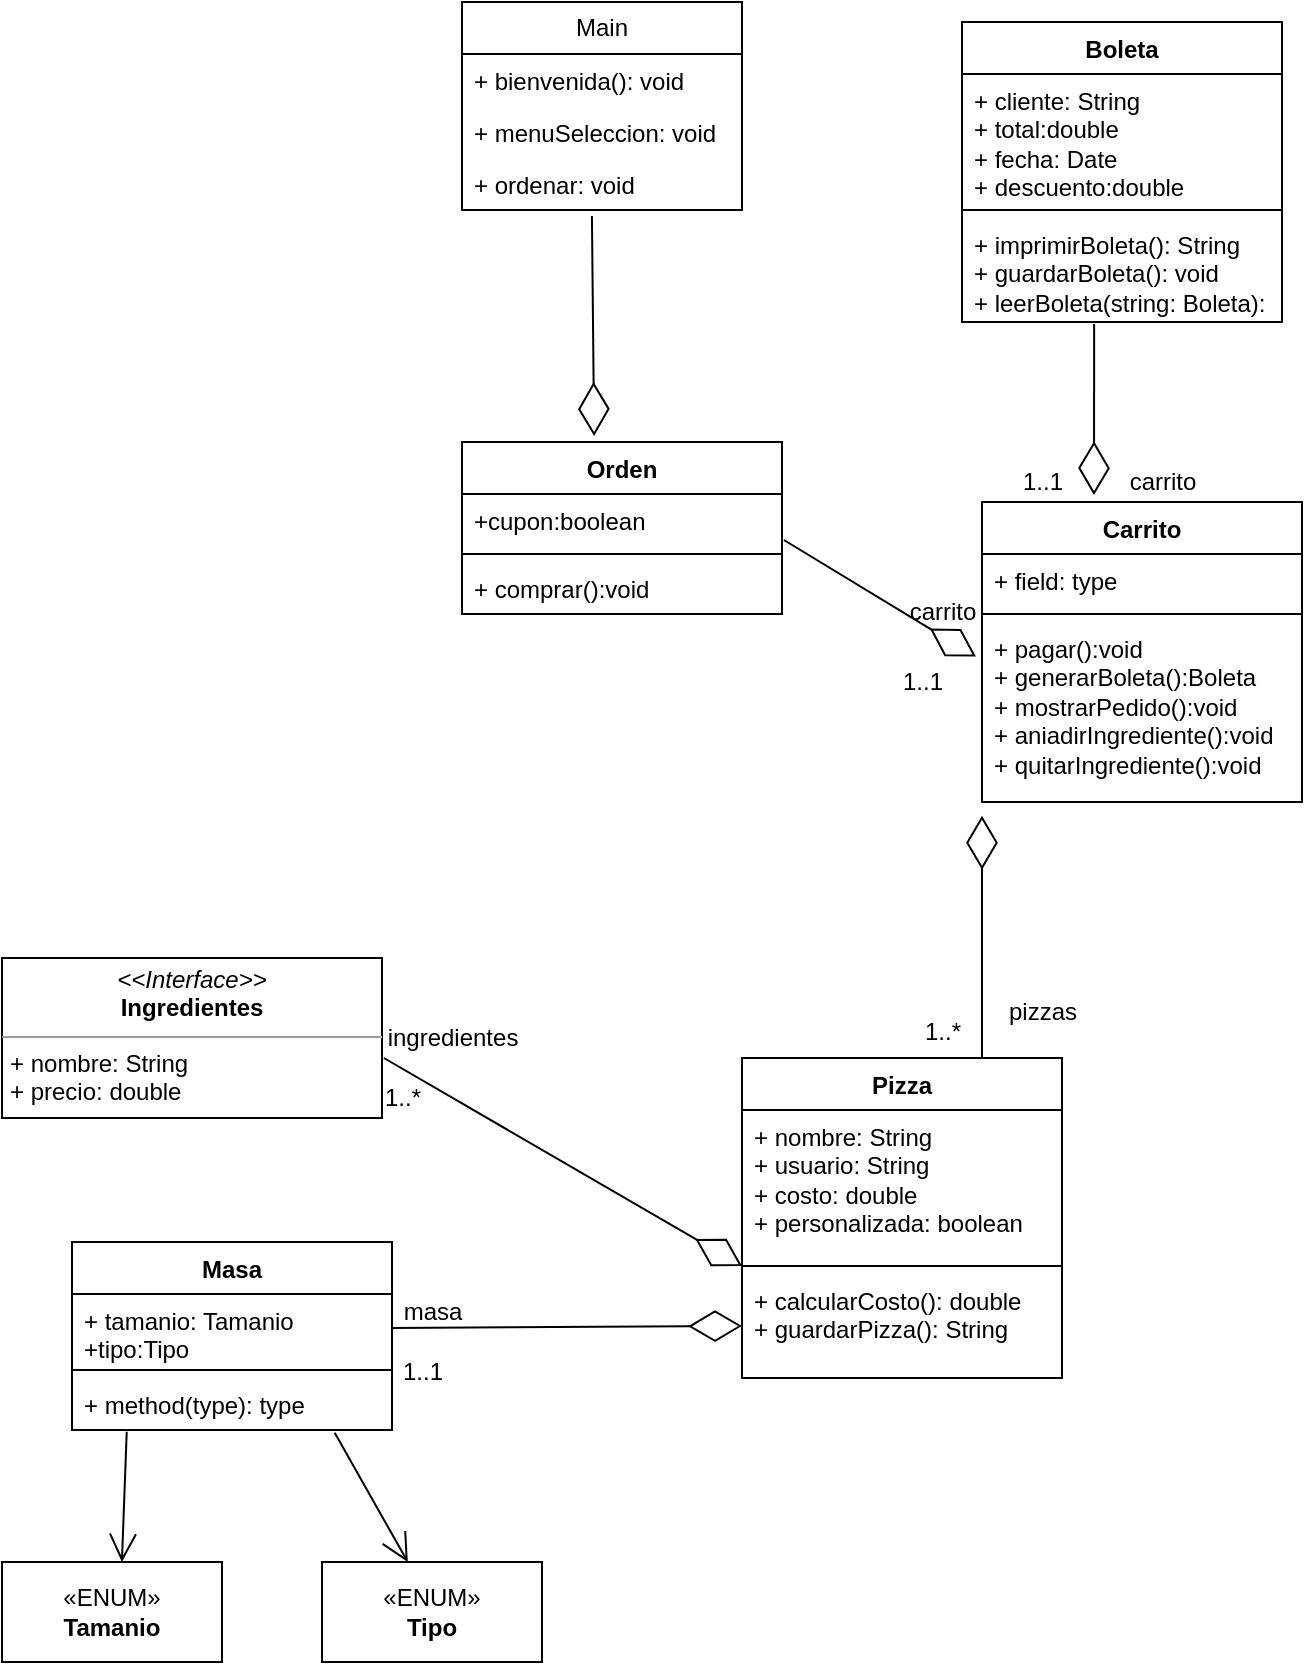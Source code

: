 <mxfile version="21.1.5" type="github">
  <diagram id="C5RBs43oDa-KdzZeNtuy" name="Page-1">
    <mxGraphModel dx="1674" dy="802" grid="1" gridSize="10" guides="1" tooltips="1" connect="1" arrows="1" fold="1" page="1" pageScale="1" pageWidth="827" pageHeight="1169" math="0" shadow="0">
      <root>
        <mxCell id="WIyWlLk6GJQsqaUBKTNV-0" />
        <mxCell id="WIyWlLk6GJQsqaUBKTNV-1" parent="WIyWlLk6GJQsqaUBKTNV-0" />
        <mxCell id="o7-rq1GS53H3N4p7xz0o-0" value="Orden" style="swimlane;fontStyle=1;align=center;verticalAlign=top;childLayout=stackLayout;horizontal=1;startSize=26;horizontalStack=0;resizeParent=1;resizeParentMax=0;resizeLast=0;collapsible=1;marginBottom=0;whiteSpace=wrap;html=1;" vertex="1" parent="WIyWlLk6GJQsqaUBKTNV-1">
          <mxGeometry x="230" y="390" width="160" height="86" as="geometry" />
        </mxCell>
        <mxCell id="o7-rq1GS53H3N4p7xz0o-1" value="+cupon:boolean" style="text;strokeColor=none;fillColor=none;align=left;verticalAlign=top;spacingLeft=4;spacingRight=4;overflow=hidden;rotatable=0;points=[[0,0.5],[1,0.5]];portConstraint=eastwest;whiteSpace=wrap;html=1;" vertex="1" parent="o7-rq1GS53H3N4p7xz0o-0">
          <mxGeometry y="26" width="160" height="26" as="geometry" />
        </mxCell>
        <mxCell id="o7-rq1GS53H3N4p7xz0o-2" value="" style="line;strokeWidth=1;fillColor=none;align=left;verticalAlign=middle;spacingTop=-1;spacingLeft=3;spacingRight=3;rotatable=0;labelPosition=right;points=[];portConstraint=eastwest;strokeColor=inherit;" vertex="1" parent="o7-rq1GS53H3N4p7xz0o-0">
          <mxGeometry y="52" width="160" height="8" as="geometry" />
        </mxCell>
        <mxCell id="o7-rq1GS53H3N4p7xz0o-3" value="+ comprar():void" style="text;strokeColor=none;fillColor=none;align=left;verticalAlign=top;spacingLeft=4;spacingRight=4;overflow=hidden;rotatable=0;points=[[0,0.5],[1,0.5]];portConstraint=eastwest;whiteSpace=wrap;html=1;" vertex="1" parent="o7-rq1GS53H3N4p7xz0o-0">
          <mxGeometry y="60" width="160" height="26" as="geometry" />
        </mxCell>
        <mxCell id="o7-rq1GS53H3N4p7xz0o-4" value="&lt;p style=&quot;margin:0px;margin-top:4px;text-align:center;&quot;&gt;&lt;i&gt;&amp;lt;&amp;lt;Interface&amp;gt;&amp;gt;&lt;/i&gt;&lt;br&gt;&lt;b&gt;Ingredientes&lt;/b&gt;&lt;/p&gt;&lt;hr size=&quot;1&quot;&gt;&lt;p style=&quot;margin:0px;margin-left:4px;&quot;&gt;+ nombre: String&lt;br&gt;+ precio: double&lt;/p&gt;&lt;hr size=&quot;1&quot;&gt;&lt;p style=&quot;margin:0px;margin-left:4px;&quot;&gt;&lt;br&gt;&lt;/p&gt;" style="verticalAlign=top;align=left;overflow=fill;fontSize=12;fontFamily=Helvetica;html=1;whiteSpace=wrap;" vertex="1" parent="WIyWlLk6GJQsqaUBKTNV-1">
          <mxGeometry y="648" width="190" height="80" as="geometry" />
        </mxCell>
        <mxCell id="o7-rq1GS53H3N4p7xz0o-5" value="Masa" style="swimlane;fontStyle=1;align=center;verticalAlign=top;childLayout=stackLayout;horizontal=1;startSize=26;horizontalStack=0;resizeParent=1;resizeParentMax=0;resizeLast=0;collapsible=1;marginBottom=0;whiteSpace=wrap;html=1;" vertex="1" parent="WIyWlLk6GJQsqaUBKTNV-1">
          <mxGeometry x="35" y="790" width="160" height="94" as="geometry" />
        </mxCell>
        <mxCell id="o7-rq1GS53H3N4p7xz0o-6" value="+ tamanio: Tamanio&lt;br&gt;+tipo:Tipo" style="text;strokeColor=none;fillColor=none;align=left;verticalAlign=top;spacingLeft=4;spacingRight=4;overflow=hidden;rotatable=0;points=[[0,0.5],[1,0.5]];portConstraint=eastwest;whiteSpace=wrap;html=1;" vertex="1" parent="o7-rq1GS53H3N4p7xz0o-5">
          <mxGeometry y="26" width="160" height="34" as="geometry" />
        </mxCell>
        <mxCell id="o7-rq1GS53H3N4p7xz0o-7" value="" style="line;strokeWidth=1;fillColor=none;align=left;verticalAlign=middle;spacingTop=-1;spacingLeft=3;spacingRight=3;rotatable=0;labelPosition=right;points=[];portConstraint=eastwest;strokeColor=inherit;" vertex="1" parent="o7-rq1GS53H3N4p7xz0o-5">
          <mxGeometry y="60" width="160" height="8" as="geometry" />
        </mxCell>
        <mxCell id="o7-rq1GS53H3N4p7xz0o-8" value="+ method(type): type" style="text;strokeColor=none;fillColor=none;align=left;verticalAlign=top;spacingLeft=4;spacingRight=4;overflow=hidden;rotatable=0;points=[[0,0.5],[1,0.5]];portConstraint=eastwest;whiteSpace=wrap;html=1;" vertex="1" parent="o7-rq1GS53H3N4p7xz0o-5">
          <mxGeometry y="68" width="160" height="26" as="geometry" />
        </mxCell>
        <mxCell id="o7-rq1GS53H3N4p7xz0o-9" value="«ENUM»&lt;br&gt;&lt;b&gt;Tipo&lt;/b&gt;" style="html=1;whiteSpace=wrap;" vertex="1" parent="WIyWlLk6GJQsqaUBKTNV-1">
          <mxGeometry x="160" y="950" width="110" height="50" as="geometry" />
        </mxCell>
        <mxCell id="o7-rq1GS53H3N4p7xz0o-10" value="«ENUM»&lt;br&gt;&lt;b&gt;Tamanio&lt;/b&gt;" style="html=1;whiteSpace=wrap;" vertex="1" parent="WIyWlLk6GJQsqaUBKTNV-1">
          <mxGeometry y="950" width="110" height="50" as="geometry" />
        </mxCell>
        <mxCell id="o7-rq1GS53H3N4p7xz0o-15" value="" style="endArrow=open;endFill=1;endSize=12;html=1;rounded=0;exitX=0.171;exitY=1.033;exitDx=0;exitDy=0;exitPerimeter=0;entryX=0.545;entryY=0;entryDx=0;entryDy=0;entryPerimeter=0;" edge="1" parent="WIyWlLk6GJQsqaUBKTNV-1" source="o7-rq1GS53H3N4p7xz0o-8" target="o7-rq1GS53H3N4p7xz0o-10">
          <mxGeometry width="160" relative="1" as="geometry">
            <mxPoint x="40" y="900" as="sourcePoint" />
            <mxPoint x="200" y="900" as="targetPoint" />
          </mxGeometry>
        </mxCell>
        <mxCell id="o7-rq1GS53H3N4p7xz0o-16" value="" style="endArrow=open;endFill=1;endSize=12;html=1;rounded=0;exitX=0.821;exitY=1.055;exitDx=0;exitDy=0;exitPerimeter=0;entryX=0.39;entryY=0;entryDx=0;entryDy=0;entryPerimeter=0;" edge="1" parent="WIyWlLk6GJQsqaUBKTNV-1" source="o7-rq1GS53H3N4p7xz0o-8" target="o7-rq1GS53H3N4p7xz0o-9">
          <mxGeometry width="160" relative="1" as="geometry">
            <mxPoint x="40" y="900" as="sourcePoint" />
            <mxPoint x="200" y="900" as="targetPoint" />
          </mxGeometry>
        </mxCell>
        <mxCell id="o7-rq1GS53H3N4p7xz0o-17" value="Pizza" style="swimlane;fontStyle=1;align=center;verticalAlign=top;childLayout=stackLayout;horizontal=1;startSize=26;horizontalStack=0;resizeParent=1;resizeParentMax=0;resizeLast=0;collapsible=1;marginBottom=0;whiteSpace=wrap;html=1;" vertex="1" parent="WIyWlLk6GJQsqaUBKTNV-1">
          <mxGeometry x="370" y="698" width="160" height="160" as="geometry" />
        </mxCell>
        <mxCell id="o7-rq1GS53H3N4p7xz0o-18" value="+ nombre: String&lt;br&gt;+ usuario: String&lt;br&gt;+ costo: double&lt;br&gt;+ personalizada: boolean" style="text;strokeColor=none;fillColor=none;align=left;verticalAlign=top;spacingLeft=4;spacingRight=4;overflow=hidden;rotatable=0;points=[[0,0.5],[1,0.5]];portConstraint=eastwest;whiteSpace=wrap;html=1;" vertex="1" parent="o7-rq1GS53H3N4p7xz0o-17">
          <mxGeometry y="26" width="160" height="74" as="geometry" />
        </mxCell>
        <mxCell id="o7-rq1GS53H3N4p7xz0o-19" value="" style="line;strokeWidth=1;fillColor=none;align=left;verticalAlign=middle;spacingTop=-1;spacingLeft=3;spacingRight=3;rotatable=0;labelPosition=right;points=[];portConstraint=eastwest;strokeColor=inherit;" vertex="1" parent="o7-rq1GS53H3N4p7xz0o-17">
          <mxGeometry y="100" width="160" height="8" as="geometry" />
        </mxCell>
        <mxCell id="o7-rq1GS53H3N4p7xz0o-20" value="+ calcularCosto(): double&lt;br&gt;+ guardarPizza(): String" style="text;strokeColor=none;fillColor=none;align=left;verticalAlign=top;spacingLeft=4;spacingRight=4;overflow=hidden;rotatable=0;points=[[0,0.5],[1,0.5]];portConstraint=eastwest;whiteSpace=wrap;html=1;" vertex="1" parent="o7-rq1GS53H3N4p7xz0o-17">
          <mxGeometry y="108" width="160" height="52" as="geometry" />
        </mxCell>
        <mxCell id="o7-rq1GS53H3N4p7xz0o-22" value="" style="endArrow=diamondThin;endFill=0;endSize=24;html=1;rounded=0;entryX=0;entryY=-0.077;entryDx=0;entryDy=0;entryPerimeter=0;exitX=1.005;exitY=0.625;exitDx=0;exitDy=0;exitPerimeter=0;" edge="1" parent="WIyWlLk6GJQsqaUBKTNV-1" source="o7-rq1GS53H3N4p7xz0o-4" target="o7-rq1GS53H3N4p7xz0o-20">
          <mxGeometry width="160" relative="1" as="geometry">
            <mxPoint x="200" y="730" as="sourcePoint" />
            <mxPoint x="360" y="730" as="targetPoint" />
          </mxGeometry>
        </mxCell>
        <mxCell id="o7-rq1GS53H3N4p7xz0o-23" value="" style="endArrow=diamondThin;endFill=0;endSize=24;html=1;rounded=0;entryX=0;entryY=0.5;entryDx=0;entryDy=0;exitX=1;exitY=0.5;exitDx=0;exitDy=0;" edge="1" parent="WIyWlLk6GJQsqaUBKTNV-1" source="o7-rq1GS53H3N4p7xz0o-6" target="o7-rq1GS53H3N4p7xz0o-20">
          <mxGeometry width="160" relative="1" as="geometry">
            <mxPoint x="200" y="730" as="sourcePoint" />
            <mxPoint x="360" y="730" as="targetPoint" />
          </mxGeometry>
        </mxCell>
        <mxCell id="o7-rq1GS53H3N4p7xz0o-24" value="Carrito" style="swimlane;fontStyle=1;align=center;verticalAlign=top;childLayout=stackLayout;horizontal=1;startSize=26;horizontalStack=0;resizeParent=1;resizeParentMax=0;resizeLast=0;collapsible=1;marginBottom=0;whiteSpace=wrap;html=1;" vertex="1" parent="WIyWlLk6GJQsqaUBKTNV-1">
          <mxGeometry x="490" y="420" width="160" height="150" as="geometry" />
        </mxCell>
        <mxCell id="o7-rq1GS53H3N4p7xz0o-25" value="+ field: type" style="text;strokeColor=none;fillColor=none;align=left;verticalAlign=top;spacingLeft=4;spacingRight=4;overflow=hidden;rotatable=0;points=[[0,0.5],[1,0.5]];portConstraint=eastwest;whiteSpace=wrap;html=1;" vertex="1" parent="o7-rq1GS53H3N4p7xz0o-24">
          <mxGeometry y="26" width="160" height="26" as="geometry" />
        </mxCell>
        <mxCell id="o7-rq1GS53H3N4p7xz0o-26" value="" style="line;strokeWidth=1;fillColor=none;align=left;verticalAlign=middle;spacingTop=-1;spacingLeft=3;spacingRight=3;rotatable=0;labelPosition=right;points=[];portConstraint=eastwest;strokeColor=inherit;" vertex="1" parent="o7-rq1GS53H3N4p7xz0o-24">
          <mxGeometry y="52" width="160" height="8" as="geometry" />
        </mxCell>
        <mxCell id="o7-rq1GS53H3N4p7xz0o-27" value="+ pagar():void&lt;br&gt;+ generarBoleta():Boleta&lt;br&gt;+ mostrarPedido():void&lt;br&gt;+ aniadirIngrediente():void&lt;br&gt;+ quitarIngrediente():void" style="text;strokeColor=none;fillColor=none;align=left;verticalAlign=top;spacingLeft=4;spacingRight=4;overflow=hidden;rotatable=0;points=[[0,0.5],[1,0.5]];portConstraint=eastwest;whiteSpace=wrap;html=1;" vertex="1" parent="o7-rq1GS53H3N4p7xz0o-24">
          <mxGeometry y="60" width="160" height="90" as="geometry" />
        </mxCell>
        <mxCell id="o7-rq1GS53H3N4p7xz0o-29" value="ingredientes" style="text;html=1;align=center;verticalAlign=middle;resizable=0;points=[];autosize=1;strokeColor=none;fillColor=none;" vertex="1" parent="WIyWlLk6GJQsqaUBKTNV-1">
          <mxGeometry x="180" y="673" width="90" height="30" as="geometry" />
        </mxCell>
        <mxCell id="o7-rq1GS53H3N4p7xz0o-30" value="1..*" style="text;html=1;align=center;verticalAlign=middle;resizable=0;points=[];autosize=1;strokeColor=none;fillColor=none;" vertex="1" parent="WIyWlLk6GJQsqaUBKTNV-1">
          <mxGeometry x="180" y="703" width="40" height="30" as="geometry" />
        </mxCell>
        <mxCell id="o7-rq1GS53H3N4p7xz0o-31" value="masa" style="text;html=1;align=center;verticalAlign=middle;resizable=0;points=[];autosize=1;strokeColor=none;fillColor=none;" vertex="1" parent="WIyWlLk6GJQsqaUBKTNV-1">
          <mxGeometry x="190" y="810" width="50" height="30" as="geometry" />
        </mxCell>
        <mxCell id="o7-rq1GS53H3N4p7xz0o-32" value="1..1" style="text;html=1;align=center;verticalAlign=middle;resizable=0;points=[];autosize=1;strokeColor=none;fillColor=none;" vertex="1" parent="WIyWlLk6GJQsqaUBKTNV-1">
          <mxGeometry x="190" y="840" width="40" height="30" as="geometry" />
        </mxCell>
        <mxCell id="o7-rq1GS53H3N4p7xz0o-34" value="" style="endArrow=diamondThin;endFill=0;endSize=24;html=1;rounded=0;entryX=0;entryY=1.077;entryDx=0;entryDy=0;entryPerimeter=0;exitX=0.75;exitY=0;exitDx=0;exitDy=0;" edge="1" parent="WIyWlLk6GJQsqaUBKTNV-1" source="o7-rq1GS53H3N4p7xz0o-17" target="o7-rq1GS53H3N4p7xz0o-27">
          <mxGeometry width="160" relative="1" as="geometry">
            <mxPoint x="390" y="520" as="sourcePoint" />
            <mxPoint x="550" y="520" as="targetPoint" />
          </mxGeometry>
        </mxCell>
        <mxCell id="o7-rq1GS53H3N4p7xz0o-35" value="Boleta" style="swimlane;fontStyle=1;align=center;verticalAlign=top;childLayout=stackLayout;horizontal=1;startSize=26;horizontalStack=0;resizeParent=1;resizeParentMax=0;resizeLast=0;collapsible=1;marginBottom=0;whiteSpace=wrap;html=1;" vertex="1" parent="WIyWlLk6GJQsqaUBKTNV-1">
          <mxGeometry x="480" y="180" width="160" height="150" as="geometry" />
        </mxCell>
        <mxCell id="o7-rq1GS53H3N4p7xz0o-36" value="+ cliente: String&lt;br&gt;+ total:double&lt;br&gt;+ fecha: Date&lt;br&gt;+ descuento:double" style="text;strokeColor=none;fillColor=none;align=left;verticalAlign=top;spacingLeft=4;spacingRight=4;overflow=hidden;rotatable=0;points=[[0,0.5],[1,0.5]];portConstraint=eastwest;whiteSpace=wrap;html=1;" vertex="1" parent="o7-rq1GS53H3N4p7xz0o-35">
          <mxGeometry y="26" width="160" height="64" as="geometry" />
        </mxCell>
        <mxCell id="o7-rq1GS53H3N4p7xz0o-37" value="" style="line;strokeWidth=1;fillColor=none;align=left;verticalAlign=middle;spacingTop=-1;spacingLeft=3;spacingRight=3;rotatable=0;labelPosition=right;points=[];portConstraint=eastwest;strokeColor=inherit;" vertex="1" parent="o7-rq1GS53H3N4p7xz0o-35">
          <mxGeometry y="90" width="160" height="8" as="geometry" />
        </mxCell>
        <mxCell id="o7-rq1GS53H3N4p7xz0o-38" value="+ imprimirBoleta(): String&lt;br&gt;+ guardarBoleta(): void&lt;br&gt;+ leerBoleta(string: Boleta):&amp;nbsp;" style="text;strokeColor=none;fillColor=none;align=left;verticalAlign=top;spacingLeft=4;spacingRight=4;overflow=hidden;rotatable=0;points=[[0,0.5],[1,0.5]];portConstraint=eastwest;whiteSpace=wrap;html=1;" vertex="1" parent="o7-rq1GS53H3N4p7xz0o-35">
          <mxGeometry y="98" width="160" height="52" as="geometry" />
        </mxCell>
        <mxCell id="o7-rq1GS53H3N4p7xz0o-39" value="" style="endArrow=diamondThin;endFill=0;endSize=24;html=1;rounded=0;entryX=0.35;entryY=-0.023;entryDx=0;entryDy=0;entryPerimeter=0;exitX=0.413;exitY=1.019;exitDx=0;exitDy=0;exitPerimeter=0;" edge="1" parent="WIyWlLk6GJQsqaUBKTNV-1" source="o7-rq1GS53H3N4p7xz0o-38" target="o7-rq1GS53H3N4p7xz0o-24">
          <mxGeometry width="160" relative="1" as="geometry">
            <mxPoint x="280" y="390" as="sourcePoint" />
            <mxPoint x="440" y="390" as="targetPoint" />
          </mxGeometry>
        </mxCell>
        <mxCell id="o7-rq1GS53H3N4p7xz0o-40" value="carrito" style="text;html=1;align=center;verticalAlign=middle;resizable=0;points=[];autosize=1;strokeColor=none;fillColor=none;" vertex="1" parent="WIyWlLk6GJQsqaUBKTNV-1">
          <mxGeometry x="550" y="395" width="60" height="30" as="geometry" />
        </mxCell>
        <mxCell id="o7-rq1GS53H3N4p7xz0o-41" value="1..1" style="text;html=1;align=center;verticalAlign=middle;resizable=0;points=[];autosize=1;strokeColor=none;fillColor=none;" vertex="1" parent="WIyWlLk6GJQsqaUBKTNV-1">
          <mxGeometry x="500" y="395" width="40" height="30" as="geometry" />
        </mxCell>
        <mxCell id="o7-rq1GS53H3N4p7xz0o-42" value="pizzas&lt;br&gt;" style="text;html=1;align=center;verticalAlign=middle;resizable=0;points=[];autosize=1;strokeColor=none;fillColor=none;" vertex="1" parent="WIyWlLk6GJQsqaUBKTNV-1">
          <mxGeometry x="490" y="660" width="60" height="30" as="geometry" />
        </mxCell>
        <mxCell id="o7-rq1GS53H3N4p7xz0o-43" value="1..*" style="text;html=1;align=center;verticalAlign=middle;resizable=0;points=[];autosize=1;strokeColor=none;fillColor=none;" vertex="1" parent="WIyWlLk6GJQsqaUBKTNV-1">
          <mxGeometry x="450" y="670" width="40" height="30" as="geometry" />
        </mxCell>
        <mxCell id="o7-rq1GS53H3N4p7xz0o-44" value="Main" style="swimlane;fontStyle=0;childLayout=stackLayout;horizontal=1;startSize=26;fillColor=none;horizontalStack=0;resizeParent=1;resizeParentMax=0;resizeLast=0;collapsible=1;marginBottom=0;whiteSpace=wrap;html=1;" vertex="1" parent="WIyWlLk6GJQsqaUBKTNV-1">
          <mxGeometry x="230" y="170" width="140" height="104" as="geometry" />
        </mxCell>
        <mxCell id="o7-rq1GS53H3N4p7xz0o-45" value="+ bienvenida(): void" style="text;strokeColor=none;fillColor=none;align=left;verticalAlign=top;spacingLeft=4;spacingRight=4;overflow=hidden;rotatable=0;points=[[0,0.5],[1,0.5]];portConstraint=eastwest;whiteSpace=wrap;html=1;" vertex="1" parent="o7-rq1GS53H3N4p7xz0o-44">
          <mxGeometry y="26" width="140" height="26" as="geometry" />
        </mxCell>
        <mxCell id="o7-rq1GS53H3N4p7xz0o-46" value="+ menuSeleccion: void&lt;br&gt;" style="text;strokeColor=none;fillColor=none;align=left;verticalAlign=top;spacingLeft=4;spacingRight=4;overflow=hidden;rotatable=0;points=[[0,0.5],[1,0.5]];portConstraint=eastwest;whiteSpace=wrap;html=1;" vertex="1" parent="o7-rq1GS53H3N4p7xz0o-44">
          <mxGeometry y="52" width="140" height="26" as="geometry" />
        </mxCell>
        <mxCell id="o7-rq1GS53H3N4p7xz0o-47" value="+ ordenar: void" style="text;strokeColor=none;fillColor=none;align=left;verticalAlign=top;spacingLeft=4;spacingRight=4;overflow=hidden;rotatable=0;points=[[0,0.5],[1,0.5]];portConstraint=eastwest;whiteSpace=wrap;html=1;" vertex="1" parent="o7-rq1GS53H3N4p7xz0o-44">
          <mxGeometry y="78" width="140" height="26" as="geometry" />
        </mxCell>
        <mxCell id="o7-rq1GS53H3N4p7xz0o-48" value="" style="endArrow=diamondThin;endFill=0;endSize=24;html=1;rounded=0;entryX=0.413;entryY=-0.035;entryDx=0;entryDy=0;entryPerimeter=0;exitX=0.464;exitY=1.115;exitDx=0;exitDy=0;exitPerimeter=0;" edge="1" parent="WIyWlLk6GJQsqaUBKTNV-1" source="o7-rq1GS53H3N4p7xz0o-47" target="o7-rq1GS53H3N4p7xz0o-0">
          <mxGeometry width="160" relative="1" as="geometry">
            <mxPoint x="280" y="480" as="sourcePoint" />
            <mxPoint x="440" y="480" as="targetPoint" />
          </mxGeometry>
        </mxCell>
        <mxCell id="o7-rq1GS53H3N4p7xz0o-51" value="" style="endArrow=diamondThin;endFill=0;endSize=24;html=1;rounded=0;exitX=1.006;exitY=0.885;exitDx=0;exitDy=0;exitPerimeter=0;entryX=-0.019;entryY=0.192;entryDx=0;entryDy=0;entryPerimeter=0;" edge="1" parent="WIyWlLk6GJQsqaUBKTNV-1" source="o7-rq1GS53H3N4p7xz0o-1" target="o7-rq1GS53H3N4p7xz0o-27">
          <mxGeometry width="160" relative="1" as="geometry">
            <mxPoint x="280" y="480" as="sourcePoint" />
            <mxPoint x="440" y="480" as="targetPoint" />
          </mxGeometry>
        </mxCell>
        <mxCell id="o7-rq1GS53H3N4p7xz0o-54" value="carrito" style="text;html=1;align=center;verticalAlign=middle;resizable=0;points=[];autosize=1;strokeColor=none;fillColor=none;" vertex="1" parent="WIyWlLk6GJQsqaUBKTNV-1">
          <mxGeometry x="440" y="460" width="60" height="30" as="geometry" />
        </mxCell>
        <mxCell id="o7-rq1GS53H3N4p7xz0o-55" value="1..1" style="text;html=1;align=center;verticalAlign=middle;resizable=0;points=[];autosize=1;strokeColor=none;fillColor=none;" vertex="1" parent="WIyWlLk6GJQsqaUBKTNV-1">
          <mxGeometry x="440" y="495" width="40" height="30" as="geometry" />
        </mxCell>
      </root>
    </mxGraphModel>
  </diagram>
</mxfile>
